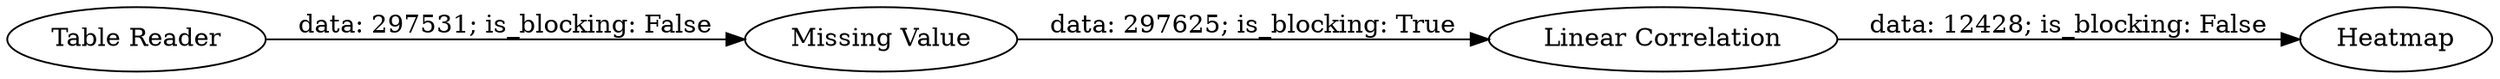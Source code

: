 digraph {
	"6728395318877458784_4" [label=Heatmap]
	"6728395318877458784_2" [label="Missing Value"]
	"6728395318877458784_1" [label="Table Reader"]
	"6728395318877458784_3" [label="Linear Correlation"]
	"6728395318877458784_3" -> "6728395318877458784_4" [label="data: 12428; is_blocking: False"]
	"6728395318877458784_2" -> "6728395318877458784_3" [label="data: 297625; is_blocking: True"]
	"6728395318877458784_1" -> "6728395318877458784_2" [label="data: 297531; is_blocking: False"]
	rankdir=LR
}
